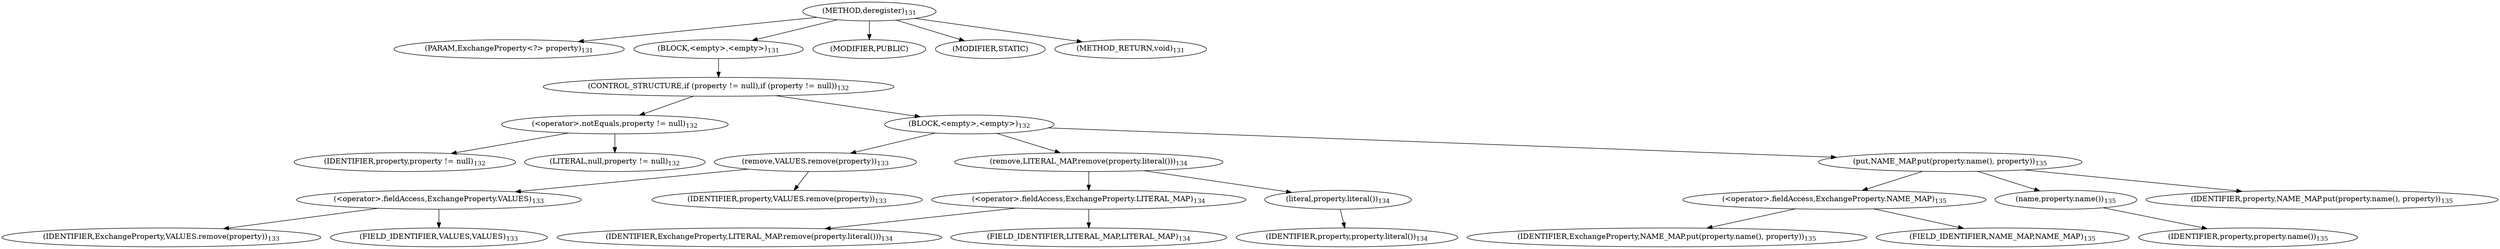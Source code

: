 digraph "deregister" {  
"262" [label = <(METHOD,deregister)<SUB>131</SUB>> ]
"263" [label = <(PARAM,ExchangeProperty&lt;?&gt; property)<SUB>131</SUB>> ]
"264" [label = <(BLOCK,&lt;empty&gt;,&lt;empty&gt;)<SUB>131</SUB>> ]
"265" [label = <(CONTROL_STRUCTURE,if (property != null),if (property != null))<SUB>132</SUB>> ]
"266" [label = <(&lt;operator&gt;.notEquals,property != null)<SUB>132</SUB>> ]
"267" [label = <(IDENTIFIER,property,property != null)<SUB>132</SUB>> ]
"268" [label = <(LITERAL,null,property != null)<SUB>132</SUB>> ]
"269" [label = <(BLOCK,&lt;empty&gt;,&lt;empty&gt;)<SUB>132</SUB>> ]
"270" [label = <(remove,VALUES.remove(property))<SUB>133</SUB>> ]
"271" [label = <(&lt;operator&gt;.fieldAccess,ExchangeProperty.VALUES)<SUB>133</SUB>> ]
"272" [label = <(IDENTIFIER,ExchangeProperty,VALUES.remove(property))<SUB>133</SUB>> ]
"273" [label = <(FIELD_IDENTIFIER,VALUES,VALUES)<SUB>133</SUB>> ]
"274" [label = <(IDENTIFIER,property,VALUES.remove(property))<SUB>133</SUB>> ]
"275" [label = <(remove,LITERAL_MAP.remove(property.literal()))<SUB>134</SUB>> ]
"276" [label = <(&lt;operator&gt;.fieldAccess,ExchangeProperty.LITERAL_MAP)<SUB>134</SUB>> ]
"277" [label = <(IDENTIFIER,ExchangeProperty,LITERAL_MAP.remove(property.literal()))<SUB>134</SUB>> ]
"278" [label = <(FIELD_IDENTIFIER,LITERAL_MAP,LITERAL_MAP)<SUB>134</SUB>> ]
"279" [label = <(literal,property.literal())<SUB>134</SUB>> ]
"280" [label = <(IDENTIFIER,property,property.literal())<SUB>134</SUB>> ]
"281" [label = <(put,NAME_MAP.put(property.name(), property))<SUB>135</SUB>> ]
"282" [label = <(&lt;operator&gt;.fieldAccess,ExchangeProperty.NAME_MAP)<SUB>135</SUB>> ]
"283" [label = <(IDENTIFIER,ExchangeProperty,NAME_MAP.put(property.name(), property))<SUB>135</SUB>> ]
"284" [label = <(FIELD_IDENTIFIER,NAME_MAP,NAME_MAP)<SUB>135</SUB>> ]
"285" [label = <(name,property.name())<SUB>135</SUB>> ]
"286" [label = <(IDENTIFIER,property,property.name())<SUB>135</SUB>> ]
"287" [label = <(IDENTIFIER,property,NAME_MAP.put(property.name(), property))<SUB>135</SUB>> ]
"288" [label = <(MODIFIER,PUBLIC)> ]
"289" [label = <(MODIFIER,STATIC)> ]
"290" [label = <(METHOD_RETURN,void)<SUB>131</SUB>> ]
  "262" -> "263" 
  "262" -> "264" 
  "262" -> "288" 
  "262" -> "289" 
  "262" -> "290" 
  "264" -> "265" 
  "265" -> "266" 
  "265" -> "269" 
  "266" -> "267" 
  "266" -> "268" 
  "269" -> "270" 
  "269" -> "275" 
  "269" -> "281" 
  "270" -> "271" 
  "270" -> "274" 
  "271" -> "272" 
  "271" -> "273" 
  "275" -> "276" 
  "275" -> "279" 
  "276" -> "277" 
  "276" -> "278" 
  "279" -> "280" 
  "281" -> "282" 
  "281" -> "285" 
  "281" -> "287" 
  "282" -> "283" 
  "282" -> "284" 
  "285" -> "286" 
}
